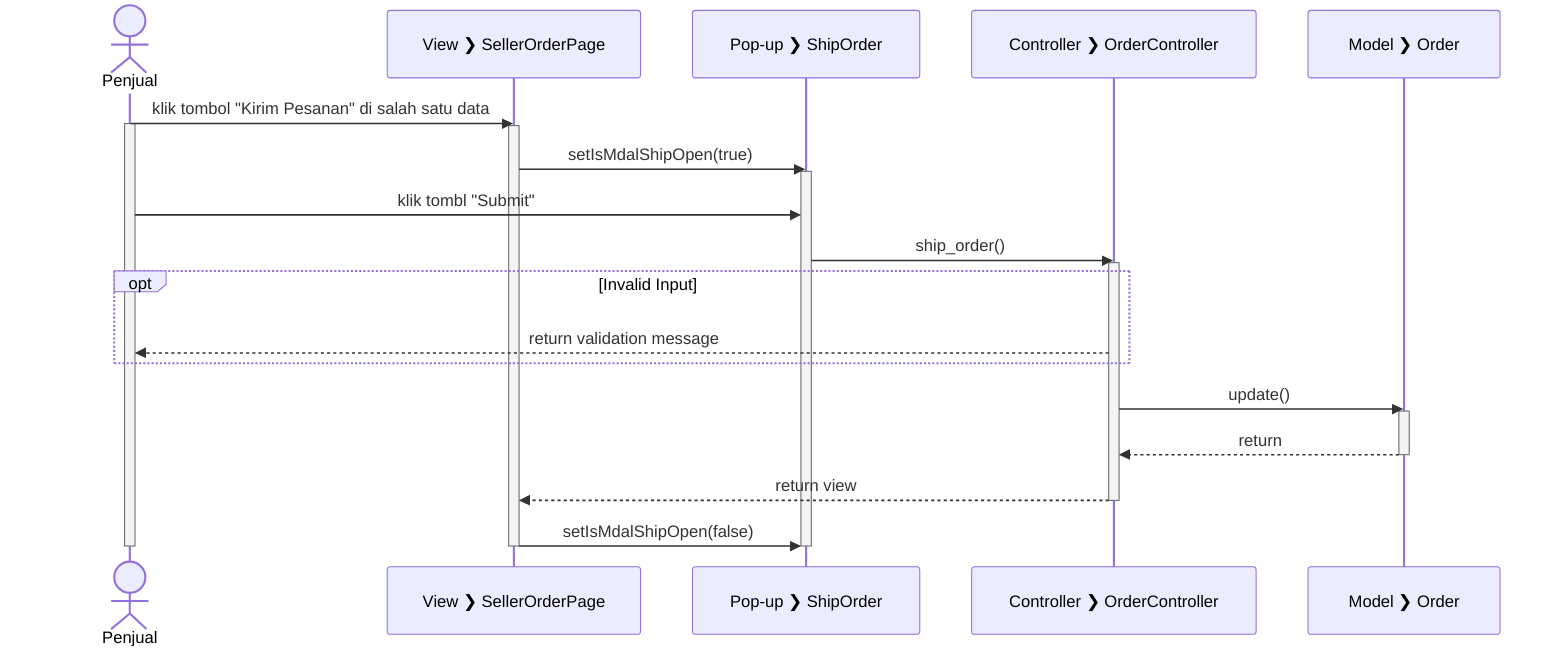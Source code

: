 sequenceDiagram
  actor Penjual
  participant V_OP as View #10095; SellerOrderPage
  participant P_SO as Pop-up #10095; ShipOrder
  participant C_O as Controller #10095; OrderController
  participant M_O as Model #10095; Order

  Penjual->>V_OP: klik tombol "Kirim Pesanan" di salah satu data
  
  activate Penjual

  activate V_OP

  V_OP->>P_SO: setIsMdalShipOpen(true)

  activate P_SO

  Penjual->>P_SO: klik tombl "Submit"
  P_SO->>C_O: ship_order()

  activate C_O

  opt Invalid Input
    C_O-->>Penjual: return validation message
  end

  C_O->>M_O: update()
  
  activate M_O
  
  M_O-->>C_O: return

  deactivate M_O

  C_O-->>V_OP: return view

  deactivate C_O
  
  V_OP->>P_SO: setIsMdalShipOpen(false)

  deactivate P_SO
  deactivate V_OP
  
  deactivate Penjual